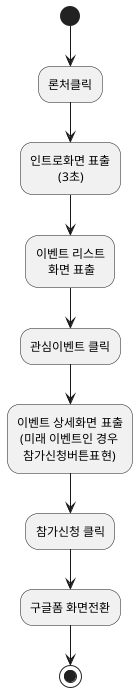 @@startuml Hopetail
(*) --> "론처클릭"
--> "인트로화면 표출\n         (3초)"
--> "이벤트 리스트\n    화면 표출"
--> "관심이벤트 클릭"
--> "이벤트 상세화면 표출\n (미래 이벤트인 경우\n  참가신청버튼표현)"
--> "참가신청 클릭"
--> "구글폼 화면전환"
--> (*)

@@enduml